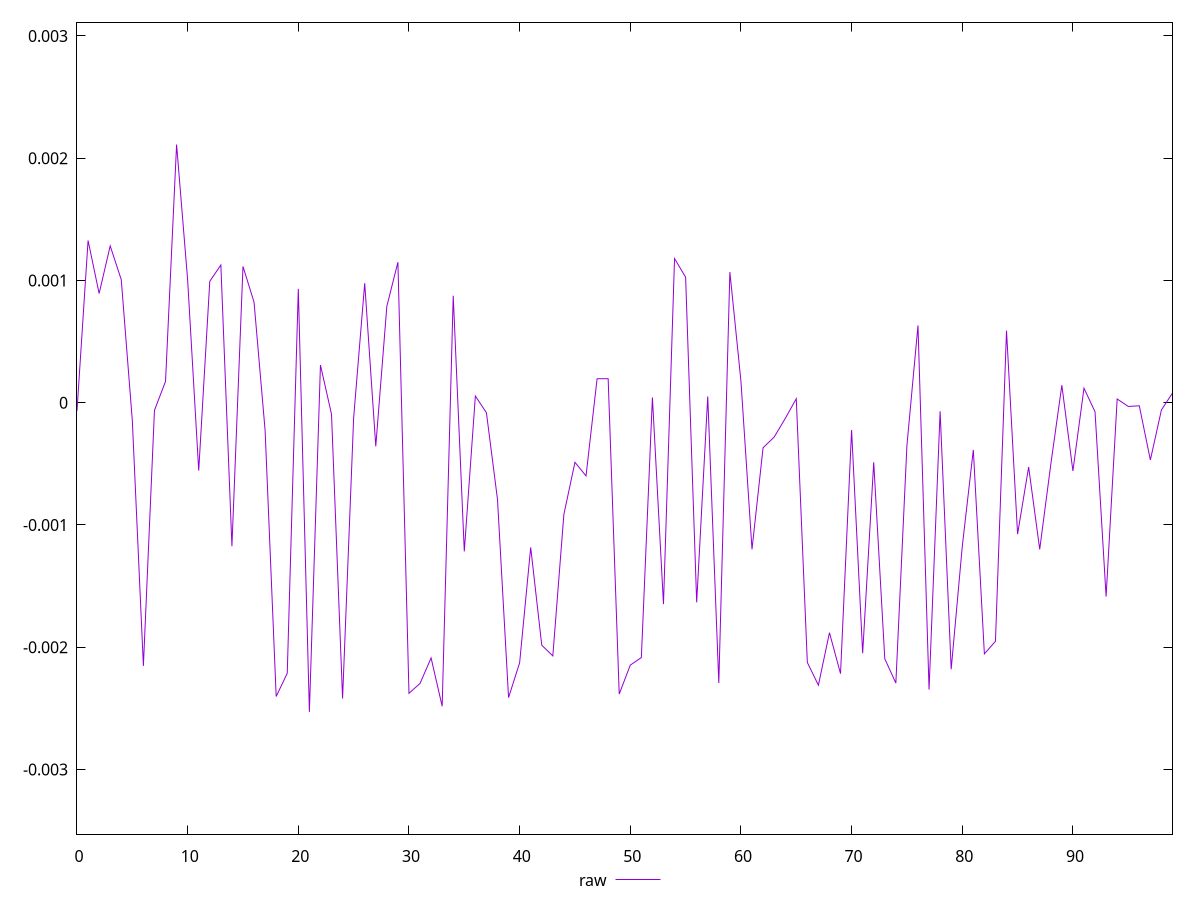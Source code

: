 reset

$raw <<EOF
0 -0.0000668510561119055
1 0.0013266819498936177
2 0.0008934023530593249
3 0.0012824193050238574
4 0.0010061798230921036
5 -0.00014773401810950771
6 -0.0021533726576061746
7 -0.00006245144594546892
8 0.00017426862002951297
9 0.0021117532025835676
10 0.0010020717936253531
11 -0.0005553929329838878
12 0.0009929841958716047
13 0.0011262813308244302
14 -0.0011742364186999239
15 0.0011145948750771544
16 0.0008219085314472768
17 -0.00022793474325903535
18 -0.0024034798034560977
19 -0.0022133164248631806
20 0.0009315309972195651
21 -0.0025293966109044917
22 0.0003078994134529528
23 -0.00009412186292341168
24 -0.002419751808987631
25 -0.00012416980817938627
26 0.0009770031685251244
27 -0.00035654996544900314
28 0.0007882585994709868
29 0.0011492569819684605
30 -0.0023773024906107677
31 -0.002296468137450848
32 -0.002088299881797091
33 -0.0024835000675980413
34 0.0008749915735826591
35 -0.001216579249830038
36 0.0000543802996767373
37 -0.0000821335720496974
38 -0.0007916684760672463
39 -0.0024124253502431233
40 -0.002127913192480578
41 -0.0011838413745372046
42 -0.0019840839537714466
43 -0.002071357787310714
44 -0.0009133125520210355
45 -0.00048754352168093733
46 -0.0005992019266979215
47 0.00019589110778540643
48 0.00019627761796302268
49 -0.0023833276442325707
50 -0.0021467538041358906
51 -0.0020851728288816523
52 0.00004261416421112111
53 -0.0016475833645616983
54 0.0011791126339066218
55 0.0010262570316973778
56 -0.0016332336750355958
57 0.00005075862845572987
58 -0.002293075562412834
59 0.0010685184341409936
60 0.0001766392995283639
61 -0.0011997279932361505
62 -0.00036871930496435443
63 -0.0002813434012343879
64 -0.000129796141821667
65 0.00003240336820533318
66 -0.002124984273365564
67 -0.0023110438848352216
68 -0.0018816017782765082
69 -0.0022165154183608855
70 -0.00022388267224565105
71 -0.0020492862455148346
72 -0.0004878421365032817
73 -0.0020953849354671647
74 -0.0022936797743195584
75 -0.00035028168038656466
76 0.0006320794424583998
77 -0.002346913442850544
78 -0.00007031597913748633
79 -0.002180456811413593
80 -0.0011778877970001923
81 -0.00038635064507253904
82 -0.002054680104527426
83 -0.0019517905294856237
84 0.0005895981116553872
85 -0.001075391724561713
86 -0.0005260699158214852
87 -0.0011994814136663185
88 -0.00050630414156696
89 0.00014291404894428288
90 -0.0005587992808026781
91 0.00011868164302168
92 -0.00007470536973946812
93 -0.0015860711625719265
94 0.000030487244134705383
95 -0.000030746816257568034
96 -0.00002545021078749765
97 -0.000468751442333612
98 -0.00005908765975396191
99 0.00007865838274741244
EOF

set key outside below
set xrange [0:99]
set yrange [-0.0035293966109044917:0.0031117532025835676]
set trange [-0.0035293966109044917:0.0031117532025835676]
set terminal svg size 640, 500 enhanced background rgb 'white'
set output "report_00026_2021-02-22T21:38:55.199Z/meta/pScore-difference/samples/pages+cached+noadtech/raw/values.svg"

plot $raw title "raw" with line

reset
